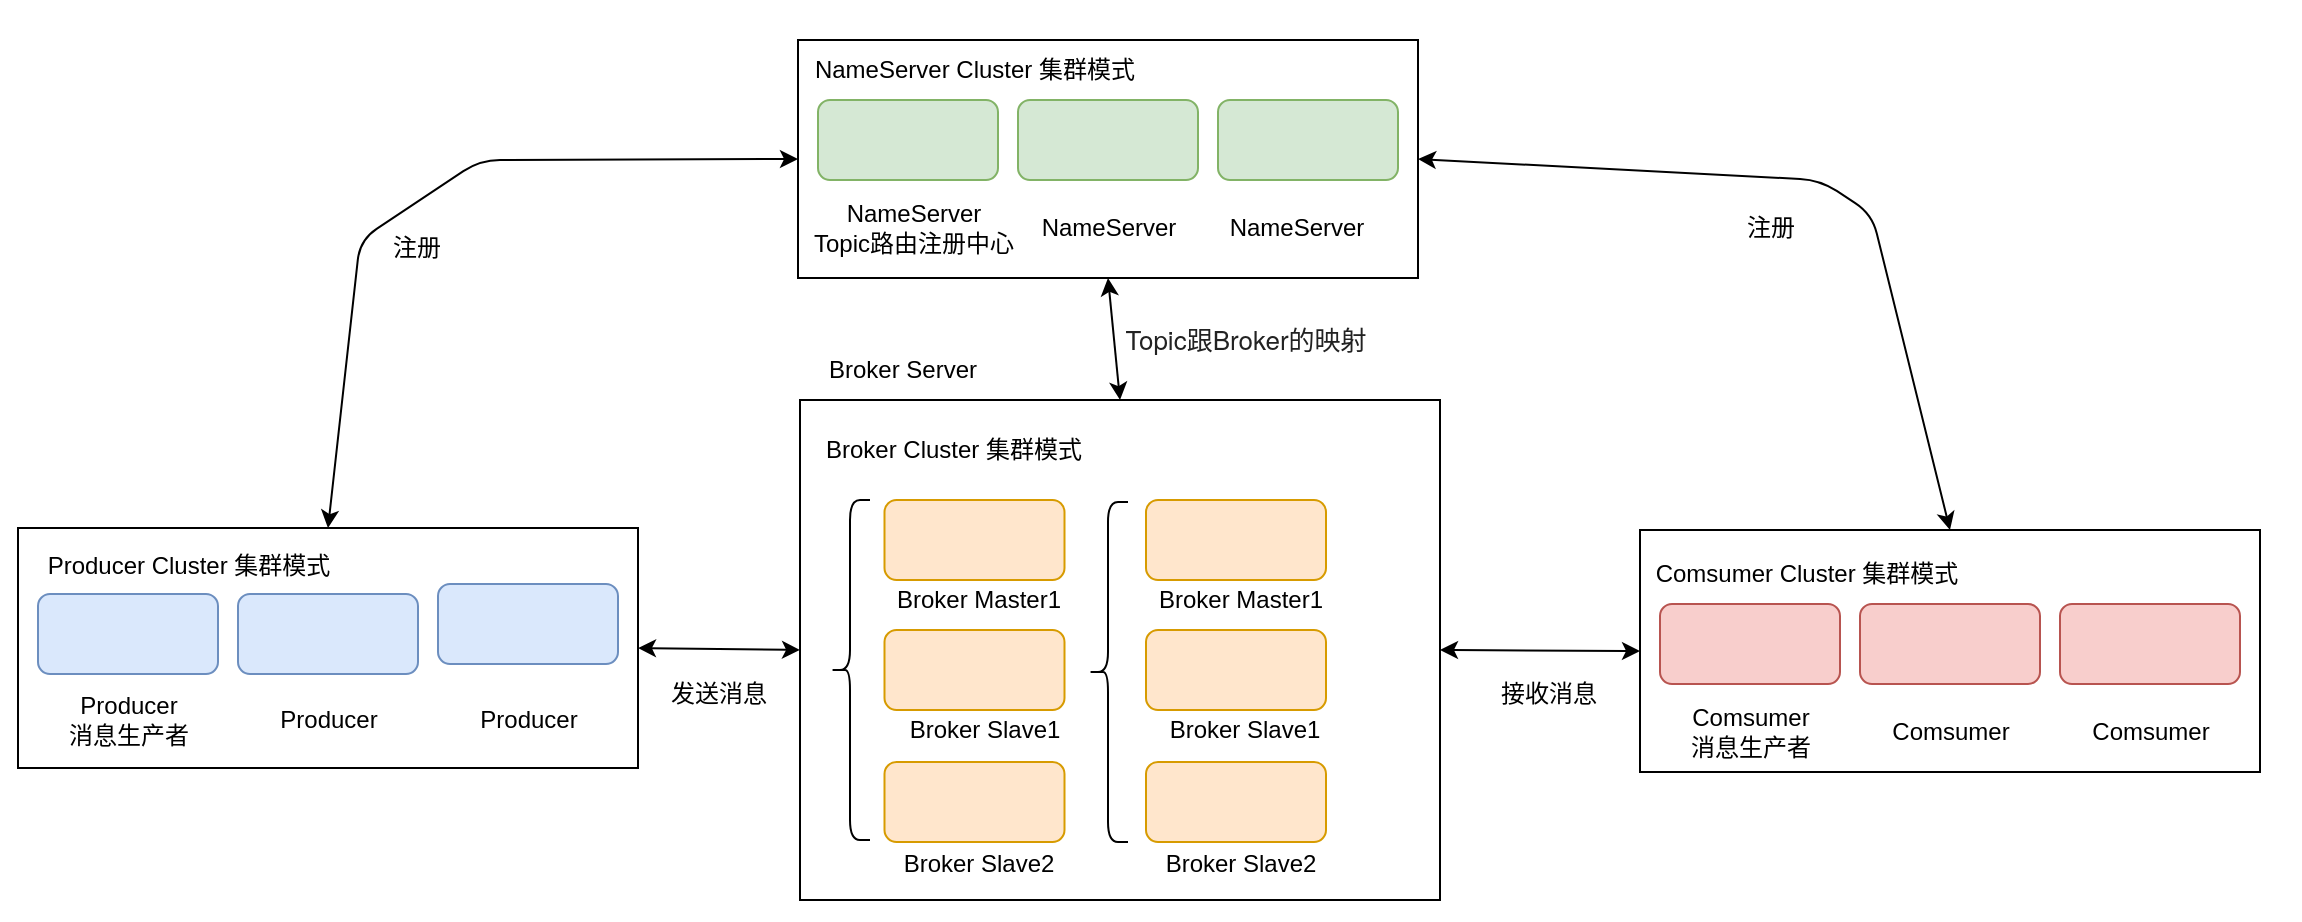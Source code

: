 <mxfile version="24.7.17">
  <diagram name="第 1 页" id="SQ8x01-hUVIeRh_8INY6">
    <mxGraphModel dx="1619" dy="856" grid="1" gridSize="10" guides="1" tooltips="1" connect="1" arrows="1" fold="1" page="1" pageScale="1" pageWidth="827" pageHeight="1169" math="0" shadow="0">
      <root>
        <mxCell id="0" />
        <mxCell id="1" parent="0" />
        <mxCell id="Ag7W7s5oAOkGKFc84ClT-1" value="" style="rounded=0;whiteSpace=wrap;html=1;strokeColor=none;" vertex="1" parent="1">
          <mxGeometry x="30" y="130" width="1150" height="460" as="geometry" />
        </mxCell>
        <mxCell id="Ag7W7s5oAOkGKFc84ClT-30" value="" style="edgeStyle=orthogonalEdgeStyle;rounded=0;orthogonalLoop=1;jettySize=auto;html=1;entryX=0;entryY=0.5;entryDx=0;entryDy=0;strokeColor=none;" edge="1" parent="1" source="Ag7W7s5oAOkGKFc84ClT-2" target="Ag7W7s5oAOkGKFc84ClT-22">
          <mxGeometry relative="1" as="geometry">
            <mxPoint x="429" y="475.5" as="targetPoint" />
            <Array as="points">
              <mxPoint x="380" y="455" />
              <mxPoint x="380" y="455" />
            </Array>
          </mxGeometry>
        </mxCell>
        <mxCell id="Ag7W7s5oAOkGKFc84ClT-2" value="" style="rounded=0;whiteSpace=wrap;html=1;" vertex="1" parent="1">
          <mxGeometry x="39" y="394" width="310" height="120" as="geometry" />
        </mxCell>
        <mxCell id="Ag7W7s5oAOkGKFc84ClT-3" value="" style="rounded=1;whiteSpace=wrap;html=1;fillColor=#dae8fc;strokeColor=#6c8ebf;" vertex="1" parent="1">
          <mxGeometry x="49" y="427" width="90" height="40" as="geometry" />
        </mxCell>
        <mxCell id="Ag7W7s5oAOkGKFc84ClT-4" value="" style="rounded=1;whiteSpace=wrap;html=1;fillColor=#dae8fc;strokeColor=#6c8ebf;" vertex="1" parent="1">
          <mxGeometry x="149" y="427" width="90" height="40" as="geometry" />
        </mxCell>
        <mxCell id="Ag7W7s5oAOkGKFc84ClT-5" value="&lt;span style=&quot;color: rgba(0, 0, 0, 0); font-family: monospace; font-size: 0px; text-align: start; text-wrap: nowrap;&quot;&gt;%3CmxGraphModel%3E%3Croot%3E%3CmxCell%20id%3D%220%22%2F%3E%3CmxCell%20id%3D%221%22%20parent%3D%220%22%2F%3E%3CmxCell%20id%3D%222%22%20value%3D%22Producer%26lt%3Bdiv%26gt%3B%E6%B6%88%E6%81%AF%E7%94%9F%E6%88%90%E8%80%85%26lt%3B%2Fdiv%26gt%3B%22%20style%3D%22text%3Bhtml%3D1%3Balign%3Dcenter%3BverticalAlign%3Dmiddle%3BwhiteSpace%3Dwrap%3Brounded%3D0%3B%22%20vertex%3D%221%22%20parent%3D%221%22%3E%3CmxGeometry%20x%3D%2271.5%22%20y%3D%22490%22%20width%3D%2279%22%20height%3D%2230%22%20as%3D%22geometry%22%2F%3E%3C%2FmxCell%3E%3C%2Froot%3E%3C%2FmxGraphModel%3E&lt;/span&gt;" style="rounded=1;whiteSpace=wrap;html=1;fillColor=#dae8fc;strokeColor=#6c8ebf;" vertex="1" parent="1">
          <mxGeometry x="249" y="422" width="90" height="40" as="geometry" />
        </mxCell>
        <mxCell id="Ag7W7s5oAOkGKFc84ClT-7" value="Producer&lt;div&gt;消息生产者&lt;/div&gt;" style="text;html=1;align=center;verticalAlign=middle;whiteSpace=wrap;rounded=0;" vertex="1" parent="1">
          <mxGeometry x="54.5" y="475" width="79" height="30" as="geometry" />
        </mxCell>
        <mxCell id="Ag7W7s5oAOkGKFc84ClT-8" value="Producer" style="text;html=1;align=center;verticalAlign=middle;whiteSpace=wrap;rounded=0;" vertex="1" parent="1">
          <mxGeometry x="154.5" y="475" width="79" height="30" as="geometry" />
        </mxCell>
        <mxCell id="Ag7W7s5oAOkGKFc84ClT-9" value="Producer" style="text;html=1;align=center;verticalAlign=middle;whiteSpace=wrap;rounded=0;" vertex="1" parent="1">
          <mxGeometry x="254.5" y="475" width="79" height="30" as="geometry" />
        </mxCell>
        <mxCell id="Ag7W7s5oAOkGKFc84ClT-10" value="" style="rounded=0;whiteSpace=wrap;html=1;" vertex="1" parent="1">
          <mxGeometry x="429" y="150" width="310" height="119" as="geometry" />
        </mxCell>
        <mxCell id="Ag7W7s5oAOkGKFc84ClT-11" value="" style="rounded=1;whiteSpace=wrap;html=1;fillColor=#d5e8d4;strokeColor=#82b366;" vertex="1" parent="1">
          <mxGeometry x="439" y="180" width="90" height="40" as="geometry" />
        </mxCell>
        <mxCell id="Ag7W7s5oAOkGKFc84ClT-12" value="" style="rounded=1;whiteSpace=wrap;html=1;fillColor=#d5e8d4;strokeColor=#82b366;" vertex="1" parent="1">
          <mxGeometry x="539" y="180" width="90" height="40" as="geometry" />
        </mxCell>
        <mxCell id="Ag7W7s5oAOkGKFc84ClT-13" value="&lt;span style=&quot;color: rgba(0, 0, 0, 0); font-family: monospace; font-size: 0px; text-align: start; text-wrap: nowrap;&quot;&gt;%3CmxGraphModel%3E%3Croot%3E%3CmxCell%20id%3D%220%22%2F%3E%3CmxCell%20id%3D%221%22%20parent%3D%220%22%2F%3E%3CmxCell%20id%3D%222%22%20value%3D%22Producer%26lt%3Bdiv%26gt%3B%E6%B6%88%E6%81%AF%E7%94%9F%E6%88%90%E8%80%85%26lt%3B%2Fdiv%26gt%3B%22%20style%3D%22text%3Bhtml%3D1%3Balign%3Dcenter%3BverticalAlign%3Dmiddle%3BwhiteSpace%3Dwrap%3Brounded%3D0%3B%22%20vertex%3D%221%22%20parent%3D%221%22%3E%3CmxGeometry%20x%3D%2271.5%22%20y%3D%22490%22%20width%3D%2279%22%20height%3D%2230%22%20as%3D%22geometry%22%2F%3E%3C%2FmxCell%3E%3C%2Froot%3E%3C%2FmxGraphModel%3E&lt;/span&gt;" style="rounded=1;whiteSpace=wrap;html=1;fillColor=#d5e8d4;strokeColor=#82b366;" vertex="1" parent="1">
          <mxGeometry x="639" y="180" width="90" height="40" as="geometry" />
        </mxCell>
        <mxCell id="Ag7W7s5oAOkGKFc84ClT-14" value="NameServer&lt;div&gt;Topic路由注册中心&lt;/div&gt;" style="text;html=1;align=center;verticalAlign=middle;whiteSpace=wrap;rounded=0;" vertex="1" parent="1">
          <mxGeometry x="433.5" y="229" width="105.5" height="30" as="geometry" />
        </mxCell>
        <mxCell id="Ag7W7s5oAOkGKFc84ClT-20" value="NameServer" style="text;html=1;align=center;verticalAlign=middle;whiteSpace=wrap;rounded=0;" vertex="1" parent="1">
          <mxGeometry x="544.5" y="229" width="79" height="30" as="geometry" />
        </mxCell>
        <mxCell id="Ag7W7s5oAOkGKFc84ClT-21" value="NameServer" style="text;html=1;align=center;verticalAlign=middle;whiteSpace=wrap;rounded=0;" vertex="1" parent="1">
          <mxGeometry x="639" y="229" width="79" height="30" as="geometry" />
        </mxCell>
        <mxCell id="Ag7W7s5oAOkGKFc84ClT-22" value="" style="rounded=0;whiteSpace=wrap;html=1;" vertex="1" parent="1">
          <mxGeometry x="430" y="330" width="320" height="250" as="geometry" />
        </mxCell>
        <mxCell id="Ag7W7s5oAOkGKFc84ClT-23" value="" style="rounded=1;whiteSpace=wrap;html=1;fillColor=#ffe6cc;strokeColor=#d79b00;" vertex="1" parent="1">
          <mxGeometry x="472.25" y="445" width="90" height="40" as="geometry" />
        </mxCell>
        <mxCell id="Ag7W7s5oAOkGKFc84ClT-26" value="Broker Server" style="text;html=1;align=center;verticalAlign=middle;whiteSpace=wrap;rounded=0;" vertex="1" parent="1">
          <mxGeometry x="433.5" y="300" width="94.5" height="30" as="geometry" />
        </mxCell>
        <mxCell id="Ag7W7s5oAOkGKFc84ClT-31" value="" style="rounded=1;whiteSpace=wrap;html=1;fillColor=#ffe6cc;strokeColor=#d79b00;" vertex="1" parent="1">
          <mxGeometry x="472.25" y="380" width="90" height="40" as="geometry" />
        </mxCell>
        <mxCell id="Ag7W7s5oAOkGKFc84ClT-35" value="" style="shape=curlyBracket;whiteSpace=wrap;html=1;rounded=1;labelPosition=left;verticalLabelPosition=middle;align=right;verticalAlign=middle;" vertex="1" parent="1">
          <mxGeometry x="445" y="380" width="20" height="170" as="geometry" />
        </mxCell>
        <mxCell id="Ag7W7s5oAOkGKFc84ClT-36" value="Broker Cluster 集群模式" style="text;html=1;align=center;verticalAlign=middle;whiteSpace=wrap;rounded=0;" vertex="1" parent="1">
          <mxGeometry x="439" y="340" width="135.5" height="30" as="geometry" />
        </mxCell>
        <mxCell id="Ag7W7s5oAOkGKFc84ClT-38" value="Broker Slave2" style="text;html=1;align=center;verticalAlign=middle;whiteSpace=wrap;rounded=0;" vertex="1" parent="1">
          <mxGeometry x="472.25" y="547" width="94.5" height="30" as="geometry" />
        </mxCell>
        <mxCell id="Ag7W7s5oAOkGKFc84ClT-39" value="Broker Master1" style="text;html=1;align=center;verticalAlign=middle;whiteSpace=wrap;rounded=0;" vertex="1" parent="1">
          <mxGeometry x="472.25" y="415" width="94.5" height="30" as="geometry" />
        </mxCell>
        <mxCell id="Ag7W7s5oAOkGKFc84ClT-40" value="" style="rounded=1;whiteSpace=wrap;html=1;fillColor=#ffe6cc;strokeColor=#d79b00;" vertex="1" parent="1">
          <mxGeometry x="472.25" y="511" width="90" height="40" as="geometry" />
        </mxCell>
        <mxCell id="Ag7W7s5oAOkGKFc84ClT-41" value="Broker Slave1" style="text;html=1;align=center;verticalAlign=middle;whiteSpace=wrap;rounded=0;" vertex="1" parent="1">
          <mxGeometry x="474.5" y="480" width="94.5" height="30" as="geometry" />
        </mxCell>
        <mxCell id="Ag7W7s5oAOkGKFc84ClT-43" value="" style="rounded=1;whiteSpace=wrap;html=1;fillColor=#ffe6cc;strokeColor=#d79b00;" vertex="1" parent="1">
          <mxGeometry x="603" y="445" width="90" height="40" as="geometry" />
        </mxCell>
        <mxCell id="Ag7W7s5oAOkGKFc84ClT-44" value="" style="rounded=1;whiteSpace=wrap;html=1;fillColor=#ffe6cc;strokeColor=#d79b00;" vertex="1" parent="1">
          <mxGeometry x="603" y="380" width="90" height="40" as="geometry" />
        </mxCell>
        <mxCell id="Ag7W7s5oAOkGKFc84ClT-45" value="Broker Slave2" style="text;html=1;align=center;verticalAlign=middle;whiteSpace=wrap;rounded=0;" vertex="1" parent="1">
          <mxGeometry x="603" y="547" width="94.5" height="30" as="geometry" />
        </mxCell>
        <mxCell id="Ag7W7s5oAOkGKFc84ClT-46" value="Broker Master1" style="text;html=1;align=center;verticalAlign=middle;whiteSpace=wrap;rounded=0;" vertex="1" parent="1">
          <mxGeometry x="603" y="415" width="94.5" height="30" as="geometry" />
        </mxCell>
        <mxCell id="Ag7W7s5oAOkGKFc84ClT-47" value="" style="rounded=1;whiteSpace=wrap;html=1;fillColor=#ffe6cc;strokeColor=#d79b00;" vertex="1" parent="1">
          <mxGeometry x="603" y="511" width="90" height="40" as="geometry" />
        </mxCell>
        <mxCell id="Ag7W7s5oAOkGKFc84ClT-48" value="Broker Slave1" style="text;html=1;align=center;verticalAlign=middle;whiteSpace=wrap;rounded=0;" vertex="1" parent="1">
          <mxGeometry x="605.25" y="480" width="94.5" height="30" as="geometry" />
        </mxCell>
        <mxCell id="Ag7W7s5oAOkGKFc84ClT-50" value="" style="shape=curlyBracket;whiteSpace=wrap;html=1;rounded=1;labelPosition=left;verticalLabelPosition=middle;align=right;verticalAlign=middle;" vertex="1" parent="1">
          <mxGeometry x="574" y="381" width="20" height="170" as="geometry" />
        </mxCell>
        <mxCell id="Ag7W7s5oAOkGKFc84ClT-51" value="" style="rounded=0;whiteSpace=wrap;html=1;" vertex="1" parent="1">
          <mxGeometry x="850" y="395" width="310" height="121" as="geometry" />
        </mxCell>
        <mxCell id="Ag7W7s5oAOkGKFc84ClT-52" value="" style="rounded=1;whiteSpace=wrap;html=1;fillColor=#f8cecc;strokeColor=#b85450;" vertex="1" parent="1">
          <mxGeometry x="860" y="432" width="90" height="40" as="geometry" />
        </mxCell>
        <mxCell id="Ag7W7s5oAOkGKFc84ClT-53" value="" style="rounded=1;whiteSpace=wrap;html=1;fillColor=#f8cecc;strokeColor=#b85450;" vertex="1" parent="1">
          <mxGeometry x="960" y="432" width="90" height="40" as="geometry" />
        </mxCell>
        <mxCell id="Ag7W7s5oAOkGKFc84ClT-54" value="&lt;span style=&quot;color: rgba(0, 0, 0, 0); font-family: monospace; font-size: 0px; text-align: start; text-wrap: nowrap;&quot;&gt;%3CmxGraphModel%3E%3Croot%3E%3CmxCell%20id%3D%220%22%2F%3E%3CmxCell%20id%3D%221%22%20parent%3D%220%22%2F%3E%3CmxCell%20id%3D%222%22%20value%3D%22Producer%26lt%3Bdiv%26gt%3B%E6%B6%88%E6%81%AF%E7%94%9F%E6%88%90%E8%80%85%26lt%3B%2Fdiv%26gt%3B%22%20style%3D%22text%3Bhtml%3D1%3Balign%3Dcenter%3BverticalAlign%3Dmiddle%3BwhiteSpace%3Dwrap%3Brounded%3D0%3B%22%20vertex%3D%221%22%20parent%3D%221%22%3E%3CmxGeometry%20x%3D%2271.5%22%20y%3D%22490%22%20width%3D%2279%22%20height%3D%2230%22%20as%3D%22geometry%22%2F%3E%3C%2FmxCell%3E%3C%2Froot%3E%3C%2FmxGraphModel%3E&lt;/span&gt;" style="rounded=1;whiteSpace=wrap;html=1;fillColor=#f8cecc;strokeColor=#b85450;" vertex="1" parent="1">
          <mxGeometry x="1060" y="432" width="90" height="40" as="geometry" />
        </mxCell>
        <mxCell id="Ag7W7s5oAOkGKFc84ClT-55" value="&lt;div&gt;Comsumer&lt;/div&gt;&lt;div&gt;消息生产者&lt;/div&gt;" style="text;html=1;align=center;verticalAlign=middle;whiteSpace=wrap;rounded=0;" vertex="1" parent="1">
          <mxGeometry x="865.5" y="481" width="79" height="30" as="geometry" />
        </mxCell>
        <mxCell id="Ag7W7s5oAOkGKFc84ClT-56" value="&lt;div&gt;Comsumer&lt;/div&gt;" style="text;html=1;align=center;verticalAlign=middle;whiteSpace=wrap;rounded=0;" vertex="1" parent="1">
          <mxGeometry x="965.5" y="481" width="79" height="30" as="geometry" />
        </mxCell>
        <mxCell id="Ag7W7s5oAOkGKFc84ClT-60" value="Producer Cluster 集群模式" style="text;html=1;align=center;verticalAlign=middle;whiteSpace=wrap;rounded=0;" vertex="1" parent="1">
          <mxGeometry x="49" y="398" width="151" height="30" as="geometry" />
        </mxCell>
        <mxCell id="Ag7W7s5oAOkGKFc84ClT-61" value="NameServer Cluster 集群模式" style="text;html=1;align=center;verticalAlign=middle;whiteSpace=wrap;rounded=0;" vertex="1" parent="1">
          <mxGeometry x="433.5" y="150" width="166.5" height="30" as="geometry" />
        </mxCell>
        <mxCell id="Ag7W7s5oAOkGKFc84ClT-62" value="Comsumer Cluster 集群模式" style="text;html=1;align=center;verticalAlign=middle;whiteSpace=wrap;rounded=0;" vertex="1" parent="1">
          <mxGeometry x="850" y="402" width="166.5" height="30" as="geometry" />
        </mxCell>
        <mxCell id="Ag7W7s5oAOkGKFc84ClT-63" value="&lt;div&gt;Comsumer&lt;/div&gt;" style="text;html=1;align=center;verticalAlign=middle;whiteSpace=wrap;rounded=0;" vertex="1" parent="1">
          <mxGeometry x="1065.5" y="481" width="79" height="30" as="geometry" />
        </mxCell>
        <mxCell id="Ag7W7s5oAOkGKFc84ClT-68" value="" style="endArrow=classic;startArrow=classic;html=1;rounded=1;entryX=0;entryY=0.5;entryDx=0;entryDy=0;exitX=0.5;exitY=0;exitDx=0;exitDy=0;curved=0;" edge="1" parent="1" source="Ag7W7s5oAOkGKFc84ClT-2" target="Ag7W7s5oAOkGKFc84ClT-10">
          <mxGeometry width="50" height="50" relative="1" as="geometry">
            <mxPoint x="200" y="390" as="sourcePoint" />
            <mxPoint x="210" y="220" as="targetPoint" />
            <Array as="points">
              <mxPoint x="210" y="250" />
              <mxPoint x="270" y="210" />
            </Array>
          </mxGeometry>
        </mxCell>
        <mxCell id="Ag7W7s5oAOkGKFc84ClT-69" value="" style="endArrow=classic;startArrow=classic;html=1;rounded=1;entryX=1;entryY=0.5;entryDx=0;entryDy=0;exitX=0.5;exitY=0;exitDx=0;exitDy=0;curved=0;" edge="1" parent="1" source="Ag7W7s5oAOkGKFc84ClT-51" target="Ag7W7s5oAOkGKFc84ClT-10">
          <mxGeometry width="50" height="50" relative="1" as="geometry">
            <mxPoint x="950" y="381" as="sourcePoint" />
            <mxPoint x="1185" y="197" as="targetPoint" />
            <Array as="points">
              <mxPoint x="966" y="237" />
              <mxPoint x="940" y="220" />
            </Array>
          </mxGeometry>
        </mxCell>
        <mxCell id="Ag7W7s5oAOkGKFc84ClT-70" value="" style="endArrow=classic;startArrow=classic;html=1;rounded=0;entryX=0;entryY=0.5;entryDx=0;entryDy=0;exitX=1;exitY=0.5;exitDx=0;exitDy=0;" edge="1" parent="1" source="Ag7W7s5oAOkGKFc84ClT-2" target="Ag7W7s5oAOkGKFc84ClT-22">
          <mxGeometry width="50" height="50" relative="1" as="geometry">
            <mxPoint x="290" y="580" as="sourcePoint" />
            <mxPoint x="340" y="530" as="targetPoint" />
          </mxGeometry>
        </mxCell>
        <mxCell id="Ag7W7s5oAOkGKFc84ClT-72" value="" style="endArrow=classic;startArrow=classic;html=1;rounded=0;entryX=0;entryY=0.5;entryDx=0;entryDy=0;exitX=1;exitY=0.5;exitDx=0;exitDy=0;" edge="1" parent="1" source="Ag7W7s5oAOkGKFc84ClT-22" target="Ag7W7s5oAOkGKFc84ClT-51">
          <mxGeometry width="50" height="50" relative="1" as="geometry">
            <mxPoint x="760" y="443.82" as="sourcePoint" />
            <mxPoint x="841" y="444.82" as="targetPoint" />
          </mxGeometry>
        </mxCell>
        <mxCell id="Ag7W7s5oAOkGKFc84ClT-73" value="" style="endArrow=classic;startArrow=classic;html=1;rounded=0;entryX=0.5;entryY=0;entryDx=0;entryDy=0;exitX=0.5;exitY=1;exitDx=0;exitDy=0;" edge="1" parent="1" source="Ag7W7s5oAOkGKFc84ClT-10" target="Ag7W7s5oAOkGKFc84ClT-22">
          <mxGeometry width="50" height="50" relative="1" as="geometry">
            <mxPoint x="369" y="474" as="sourcePoint" />
            <mxPoint x="450" y="475" as="targetPoint" />
          </mxGeometry>
        </mxCell>
        <mxCell id="Ag7W7s5oAOkGKFc84ClT-74" value="发送消息" style="text;html=1;align=center;verticalAlign=middle;whiteSpace=wrap;rounded=0;" vertex="1" parent="1">
          <mxGeometry x="314" y="462" width="151" height="30" as="geometry" />
        </mxCell>
        <mxCell id="Ag7W7s5oAOkGKFc84ClT-75" value="接收消息" style="text;html=1;align=center;verticalAlign=middle;whiteSpace=wrap;rounded=0;" vertex="1" parent="1">
          <mxGeometry x="729" y="462" width="151" height="30" as="geometry" />
        </mxCell>
        <mxCell id="Ag7W7s5oAOkGKFc84ClT-76" value="注册" style="text;html=1;align=center;verticalAlign=middle;whiteSpace=wrap;rounded=0;" vertex="1" parent="1">
          <mxGeometry x="163" y="239" width="151" height="30" as="geometry" />
        </mxCell>
        <mxCell id="Ag7W7s5oAOkGKFc84ClT-77" value="注册" style="text;html=1;align=center;verticalAlign=middle;whiteSpace=wrap;rounded=0;" vertex="1" parent="1">
          <mxGeometry x="840" y="229" width="151" height="30" as="geometry" />
        </mxCell>
        <mxCell id="Ag7W7s5oAOkGKFc84ClT-79" value="&lt;span style=&quot;color: rgb(34, 34, 34); font-family: &amp;quot;PingFang SC&amp;quot;, &amp;quot;Microsoft YaHei&amp;quot;, &amp;quot;Helvetica Neue&amp;quot;, Helvetica, Arial, sans-serif; text-align: left; background-color: rgb(255, 255, 255);&quot;&gt;&lt;font style=&quot;font-size: 13px;&quot;&gt;Topic跟Broker的映射&lt;/font&gt;&lt;/span&gt;" style="text;html=1;align=center;verticalAlign=middle;whiteSpace=wrap;rounded=0;" vertex="1" parent="1">
          <mxGeometry x="556.75" y="290" width="191.5" height="20" as="geometry" />
        </mxCell>
      </root>
    </mxGraphModel>
  </diagram>
</mxfile>
